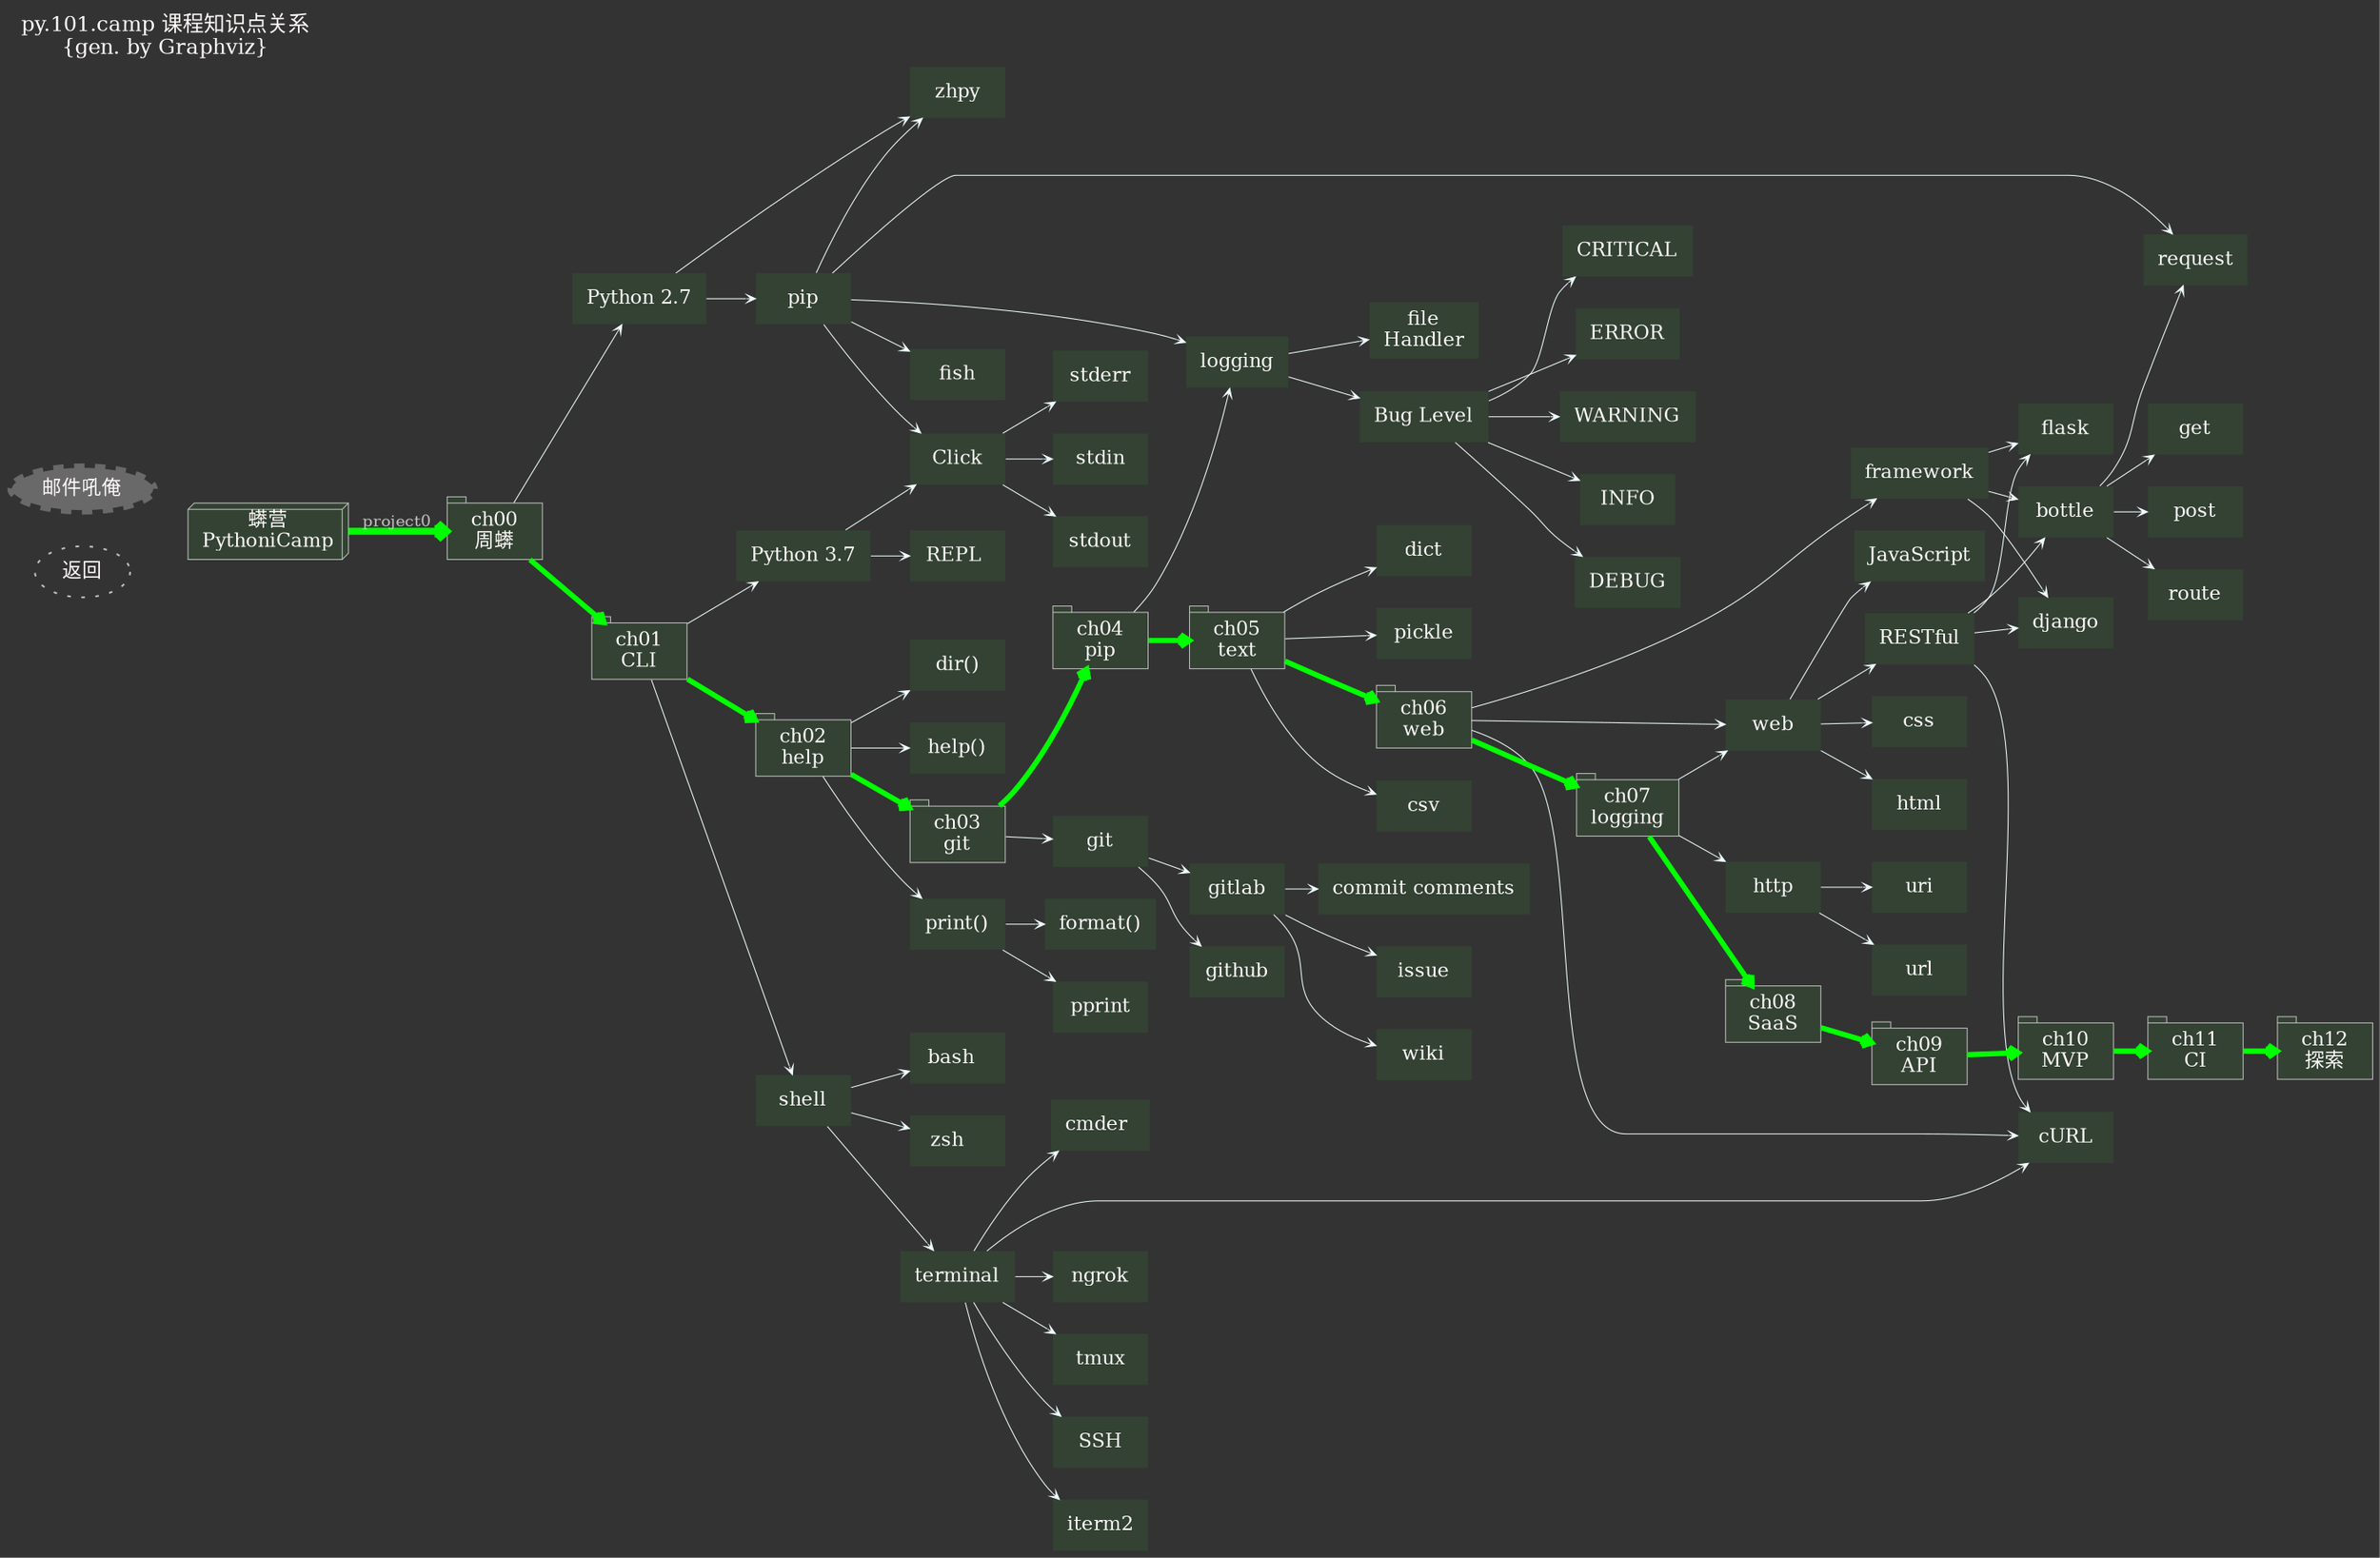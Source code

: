 digraph camp0py2map_ch07 {
/*生成命令:
$ dot -Tjpeg camp0py2map_ch07.dot -o camp0py2map_ch07.jpg -Tcmapx -o camp0py2map_ch07.map
$ python ../dotools/gen2htm4io101camp.py --neato -t ../dotools/tpl_idx.htm -i "py.101.camp ch07 mapping" -d camp0py2map_ch07.dot -o camp0py2map_ch07.html

##############################################################################
#   全局设定
##############################################################################
*/
    graph [label="py.101.camp 课程知识点关系\n{gen. by Graphviz}"
        ,fontsize=12.0,fontcolor=snow
        ,labeljust="l",labelloc="t",center=1
        ,ranksep=0.1,center=1,ratio=compress
        ,rankdir=LR
        ,bgcolor="#333333"
        ];

    node[fontsize=11.0,height=0.4
        ,style="filled,setlinewidth(0.5)",fillcolor="#334233",color=gray,fontcolor=snow
        ,shape=plaintext
        ];

    edge [fontsize=9.0,fontcolor=gray
        ,color=azure
        ,arrowsize=0.5,arrowhead=vee,arrowtail=none
        ,style="setlinewidth(0.5)"
        ];

/*
##############################################################################
#   block relation
##############################################################################
*/

    PYC [label="蠎营\nPythoniCamp",shape=box3d
            ,URL="https://gitlab.com/101camp"];
    ch00  [label="ch00\n周蠎",shape=tab,URL="#"];
        py2  [label="Python 2.7" ,URL="https://www.python.org/"];
        zhpy  [label="zhpy" ,URL="https://github.com/gasolin/zhpy"];
        pip  [label="pip" ,URL="https://pypi.org/"];

    ch00->py2->{zhpy pip};


    ch01  [label="ch01\nCLI",shape=tab,URL="#"];
        shell  [label="shell" ,URL="https://en.wikipedia.org/wiki/Shell_(computing)"];
            bash   [label="bash  ",URL="https://en.wikipedia.org/wiki/Bash_%28Unix_shell%29"];
            zsh    [label="zsh   ",URL="https://en.wikipedia.org/wiki/Z_shell"];
            iterm2 [label="iterm2",URL="https://iterm2.com"];
            cmder  [label="cmder ",URL="http://cmder.net/"];
        py3 [label="Python 3.7",URL="https://docs.python.org/3/"];
            REPL [label="REPL ",URL="https://en.wikipedia.org/wiki/Read%E2%80%93eval%E2%80%93print_loop"];

        click [label="Click",URL="https://click.palletsprojects.com/en/7.x/"];
            stdin [label="stdin",URL="https://en.wikipedia.org/wiki/Standard_streams"];
            stdout [label="stdout",URL="https://en.wikipedia.org/wiki/Standard_streams#Standard_output_(stdout)"];
            stderr [label="stderr",URL="https://en.wikipedia.org/wiki/Standard_streams#Standard_error_(stderr)"];
    ch01->{shell py3};
        shell->{bash zsh terminal};
        py3->{click REPL};
            click->{stdin stdout stderr}


    ch02  [label="ch02\nhelp",shape=tab,URL="#"];
        print [label="print()",URL="https://docs.python.org/3.7/library/functions.html#print"];
        pprint [label="pprint",URL="https://docs.python.org/3/library/pprint.html"];
        format [label="format()",URL="https://docs.python.org/3/library/stdtypes.html?highlight=format#str.format"];
        dir [label="dir()",URL="https://docs.python.org/3.7/library/functions.html#dir"];
        help [label="help()",URL="https://docs.python.org/3.7/library/functions.html#help"];

    ch02->{print help dir};
        print->{format pprint};

    ch03  [label="ch03\ngit",shape=tab,URL="#"];
        git [label="git",URL="https://git-scm.com/"];
        github [label="github",URL="https://github.com/"];
        gitlab [label="gitlab",URL="https://gitlab.com/"];
        issue [label="issue",URL="https://gitlab.com/help/user/project/issues/index.md"];
        wiki [label="wiki",URL="https://gitlab.com/help/user/project/wiki/index.md"];
        comm [label="commit comments",URL="https://gitlab.com/help/user/discussions/index.md"];
    ch03->{git};
        git->{github gitlab};
            gitlab->{issue wiki comm};

    ch04  [label="ch04\npip",shape=tab,URL="#"];
        logging [label="logging",URL="https://docs.python.org/3.7/library/logging.html"];
            fileH [label="file\nHandler",URL="https://docs.python.org/3.7/library/logging.html#handler-objects"];
            bLevel [label="Bug Level",URL="https://docs.python.org/3.7/library/logging.html#levels"];
                blCRITICAL  [label="CRITICAL",URL="#"];
                blERROR     [label="ERROR",URL="#"];
                blWARNING   [label="WARNING",URL="#"];
                blINFO      [label="INFO",URL="#"];
                blDEBUG     [label="DEBUG",URL="#"];
    ch04->{ logging};
        logging->{fileH bLevel};
            bLevel->{blCRITICAL blERROR blWARNING blINFO blDEBUG};

    ch05  [label="ch05\ntext",shape=tab,URL="#"];
        csv [label="csv",URL="https://en.wikipedia.org/wiki/Comma-separated_values"];
        dict [label="dict",URL="https://docs.python.org/3/library/stdtypes.html?highlight=dict#dict"];
        pickle [label="pickle",URL="https://docs.python.org/3.7/library/pickle.html"];
    ch05->{csv dict pickle};

    ch06  [label="ch06\nweb",shape=tab,URL="#"];
        curl [label="cURL",URL="https://curl.haxx.se/"];
        web [label="web",URL="https://en.wikipedia.org/wiki/World_Wide_Web"];
            css [label="css",URL="https://www.w3schools.com/Css/"];
            htm [label="html",URL="https://www.w3schools.com/html/"];
            js [label="JavaScript",URL="https://en.wikipedia.org/wiki/JavaScript"];
            REST [label="RESTful",URL="https://en.wikipedia.org/wiki/Representational_state_transfer"];
        fwork [label="framework",URL="https://en.wikipedia.org/wiki/Web_framework"];
            bottle [label="bottle",URL="https://bottlepy.org/"];
                flask [label="flask",URL="http://flask.pocoo.org/"];
                django [label="django",URL="https://www.djangoproject.com/"];
            route [label="route",URL="https://bottlepy.org/docs/dev/routing.html"];
            get [label="get",URL="#"];
            post [label="post",URL="#"];
            request [label="request",URL="http://docs.python-requests.org/en/master/"];
    ch06->{web fwork curl};
        fwork->{bottle flask django};
            bottle->{route get post request};
        web->{css htm REST js};
            REST->{curl bottle flask django};

    ch07  [label="ch07\nlogging",shape=tab,URL="#"];
        http [label="http",URL="https://en.wikipedia.org/wiki/Hypertext_Transfer_Protocol"];
        url [label="url",URL="https://en.wikipedia.org/wiki/Uniform_Resource_Locator"];
        uri [label="uri",URL="https://en.wikipedia.org/wiki/Uniform_Resource_Identifier"];
    ch07->{web http};
        http->{uri url};

    ch08  [label="ch08\nSaaS",shape=tab,URL="#"];


    ch09  [label="ch09\nAPI",shape=tab,URL="#"];

    ch10  [label="ch10\nMVP",shape=tab,URL="#"];
        
    ch11  [label="ch11\nCI",shape=tab,URL="#"];

    ch12  [label="ch12\n探索",shape=tab,URL="#"];

            

/*
##############################################################################
#   global relation
##############################################################################
*/

    PYC->ch00 [label="project0",style="setlinewidth(4)",color=green];
    ch00->ch01->ch02->ch03->ch04->ch05->ch06->ch07->ch08->ch09->ch10->ch11->ch12 [label="",style="setlinewidth(3)",color=green];


    pip->{zhpy click fish logging request};
    terminal->{ngrok tmux iterm2 cmder curl SSH};

    mailme [label="邮件吼俺",shape=ellipse,style="filled,dashed,setlinewidth(5)"
        ,color="#333333",fillcolor=dimgray
        ,URL="mailto:pythonicamp@googlegroups.com?subject=[101 mapping] "];

    ZQ  [label="返回\n",shape=ellipse,style="dotted"
        ,URL="https://gitlab.com/pythonicamp"];


    edge [style=invis];
    {mailme ZQ}->PYC;
    
/*
    title->ZQ;
    mailme->OBP;

    title [label="101.pythonic\n课程知识点关系\n{gen. by Graphviz}"
                URL="#"];
    

*/

}
